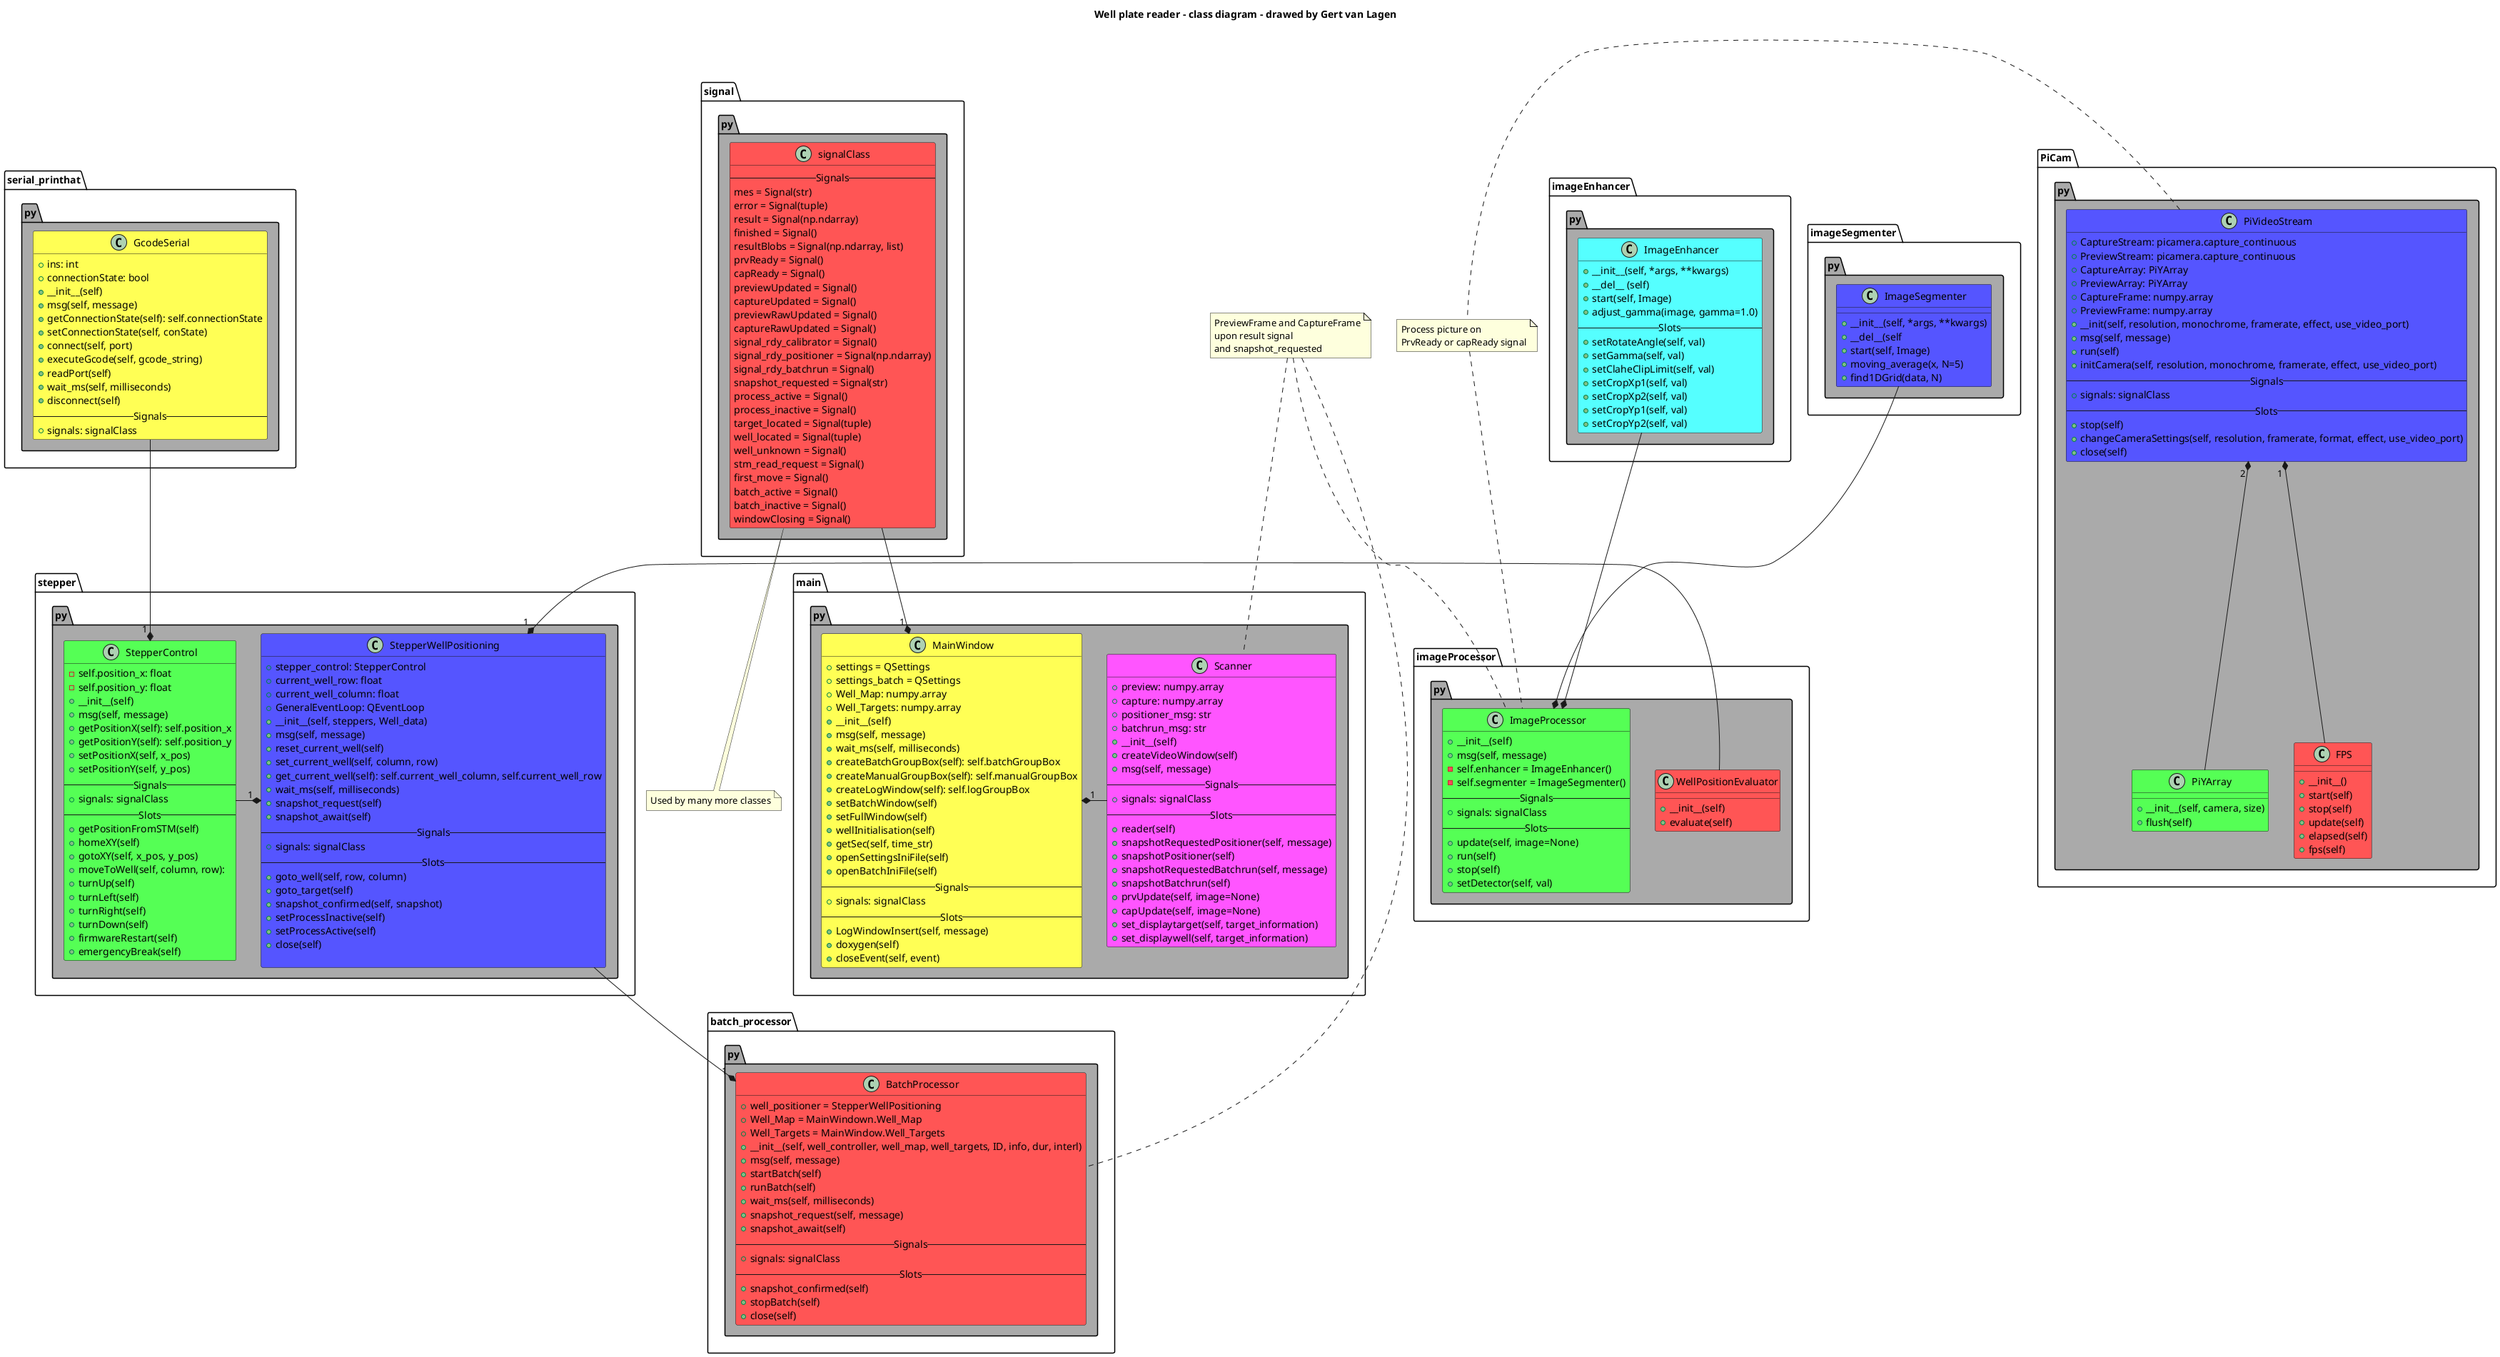 @startuml

title Well plate reader - class diagram - drawed by Gert van Lagen

'skinparam classAttributeIconSize 0

'-------------------------------------------------------------main.py

package main.py #AAAAAA {
	class MainWindow #ffff55  {
		+ settings = QSettings
		+ settings_batch = QSettings
		+ Well_Map: numpy.array
		+ Well_Targets: numpy.array
		+ __init__(self)
		+ msg(self, message)
		+ wait_ms(self, milliseconds)
		+ createBatchGroupBox(self): self.batchGroupBox
		+ createManualGroupBox(self): self.manualGroupBox
		+ createLogWindow(self): self.logGroupBox
		+ setBatchWindow(self)
		+ setFullWindow(self)
		+ wellInitialisation(self)
		+ getSec(self, time_str)
		+ openSettingsIniFile(self)
		+ openBatchIniFile(self)
		'
		--Signals--
		+ signals: signalClass
		'
		--Slots--
		+ LogWindowInsert(self, message)
		+ doxygen(self)
		+ closeEvent(self, event)
	}

	class Scanner #FF55FF {
		+ preview: numpy.array
		+ capture: numpy.array
		+ positioner_msg: str
    	+ batchrun_msg: str
		+ __init__(self)
		+ createVideoWindow(self)
		+ msg(self, message)
		'
		--Signals--
		+ signals: signalClass
		'
		--Slots--
		+ reader(self)
		+ snapshotRequestedPositioner(self, message)
		+ snapshotPositioner(self)
		+ snapshotRequestedBatchrun(self, message)
		+ snapshotBatchrun(self)
		+ prvUpdate(self, image=None)
		+ capUpdate(self, image=None)
		+ set_displaytarget(self, target_information)
		+ set_displaywell(self, target_information)
	}
}

'-------------------------------------------------------------serial_printhat.py
package serial_printhat.py #AAAAAA {
	class GcodeSerial #ffff55 {
		+ ins: int
		+ connectionState: bool
		+ __init__(self)
		+ msg(self, message)
		+ getConnectionState(self): self.connectionState
		+ setConnectionState(self, conState)
		+ connect(self, port)
		+ executeGcode(self, gcode_string)
		+ readPort(self)
		+ wait_ms(self, milliseconds)
		+ disconnect(self)
		'
		--Signals--
		+ signals: signalClass
	}
}

'-------------------------------------------------------------
package batch_processor.py #AAAAAA {
	class BatchProcessor #FF5555 {
		+ well_positioner = StepperWellPositioning
    	+ Well_Map = MainWindown.Well_Map
    	+ Well_Targets = MainWindow.Well_Targets	
		'
		+ __init__(self, well_controller, well_map, well_targets, ID, info, dur, interl)
		+ msg(self, message)
		+ startBatch(self)
		+ runBatch(self)
		+ wait_ms(self, milliseconds)
		+ snapshot_request(self, message)
		+ snapshot_await(self)
		'
		--Signals--
		+ signals: signalClass
		'
		--Slots--
		+ snapshot_confirmed(self)
		+ stopBatch(self)
		+ close(self)
	}
}
'-------------------------------------------------------------
package stepper.py #AAAAAA {
	class StepperControl #55FF55 {
		- self.position_x: float
		- self.position_y: float
		+__init__(self)
		+ msg(self, message)
		+ getPositionX(self): self.position_x
		+ getPositionY(self): self.position_y
		+ setPositionX(self, x_pos)
		+ setPositionY(self, y_pos)
		'
		--Signals--
		+ signals: signalClass
		'
		--Slots--
		+ getPositionFromSTM(self)
		+ homeXY(self)
		+ gotoXY(self, x_pos, y_pos)
		+ moveToWell(self, column, row):
		+ turnUp(self)
		+ turnLeft(self)
		+ turnRight(self)
		+ turnDown(self)
		+ firmwareRestart(self)
		+ emergencyBreak(self)
	}

	class StepperWellPositioning #5555FF {
		+ stepper_control: StepperControl
		+ current_well_row: float
    	+ current_well_column: float
		+ GeneralEventLoop: QEventLoop
		+ __init__(self, steppers, Well_data)
		+ msg(self, message)
		+ reset_current_well(self)
		+ set_current_well(self, column, row)
		+ get_current_well(self): self.current_well_column, self.current_well_row
		+ wait_ms(self, milliseconds)
		+ snapshot_request(self)
		+ snapshot_await(self)
		'
		--Signals--
		+ signals: signalClass
		'
		--Slots--
		+ goto_well(self, row, column)
		+ goto_target(self)
		+ snapshot_confirmed(self, snapshot)
		+ setProcessInactive(self)
		+ setProcessActive(self)
		+ close(self)
		
	}	
}

package PiCam.py #AAAAAA {
	class PiYArray #55FF55 {
		+ __init__(self, camera, size)
		+ flush(self)
	}

	class PiVideoStream #5555FF {
		+ CaptureStream: picamera.capture_continuous
		+ PreviewStream: picamera.capture_continuous
		+ CaptureArray: PiYArray
		+ PreviewArray: PiYArray
		+ CaptureFrame: numpy.array
		+ PreviewFrame: numpy.array
		+ __init(self, resolution, monochrome, framerate, effect, use_video_port)
		+ msg(self, message)
		+ run(self)
		+ initCamera(self, resolution, monochrome, framerate, effect, use_video_port)
		' 
		--Signals--
		+ signals: signalClass
		' 
		--Slots--
		+ stop(self)
		+ changeCameraSettings(self, resolution, framerate, format, effect, use_video_port)
		+ close(self)
	}

	class FPS #FF5555 {
		+ __init__()
		+ start(self)
		+ stop(self)
		+ update(self)
		+ elapsed(self)
		+ fps(self)
	}
}

package imageProcessor.py #AAAAAA {
	class WellPositionEvaluator #ff5555 {
		+ __init__(self)
		+ evaluate(self)
	}

	class ImageProcessor #55ff55 {
		+ __init__(self)
		+ msg(self, message)
        - self.enhancer = ImageEnhancer()
        - self.segmenter = ImageSegmenter()
		' 
		--Signals--
		+ signals: signalClass
		'
		--Slots--
		+ update(self, image=None)
		+ run(self)
		+ stop(self)
		+ setDetector(self, val)
	}
}
package imageEnhancer.py #AAAAAA {
	class ImageEnhancer #55ffff {
		+ __init__(self, *args, **kwargs)
		+ __del__ (self)
		+ start(self, Image)
		+ adjust_gamma(image, gamma=1.0)
		' 
		--Slots--
		+ setRotateAngle(self, val)
		+ setGamma(self, val)
		+ setClaheClipLimit(self, val)
		+ setCropXp1(self, val)
		+ setCropXp2(self, val)
		+ setCropYp1(self, val)
		+ setCropYp2(self, val)
	}
}

package imageSegmenter.py #AAAAAA {
	class ImageSegmenter #5555ff {
		+ __init__(self, *args, **kwargs)
		+ __del__(self
		+ start(self, Image)
		+ moving_average(x, N=5)
		+ find1DGrid(data, N)
	}

}

'-------------------------------------------------------------signal.py
package signal.py #AAAAAA {
	class signalClass #FF5555 {
		--Signals--
		mes = Signal(str) 
		error = Signal(tuple)
		result = Signal(np.ndarray)
		finished = Signal()
		resultBlobs = Signal(np.ndarray, list)
		prvReady = Signal()
		capReady = Signal()
		previewUpdated = Signal()
		captureUpdated = Signal()
		previewRawUpdated = Signal()
		captureRawUpdated = Signal()
		signal_rdy_calibrator = Signal()
		signal_rdy_positioner = Signal(np.ndarray)
		signal_rdy_batchrun = Signal()    
		snapshot_requested = Signal(str)
		process_active = Signal()
		process_inactive = Signal()
		target_located = Signal(tuple)
		well_located = Signal(tuple)
		well_unknown = Signal()
		stm_read_request = Signal()
		first_move = Signal()
		batch_active = Signal()
		batch_inactive = Signal()
		windowClosing = Signal()
	}
}


'-------------------------------------------------------------Notes
note "PreviewFrame and CaptureFrame\nupon result signal\nand snapshot_requested" as N1
ImageProcessor .up. N1
N1 .down. Scanner
N1 .down. BatchProcessor

note "Process picture on\nPrvReady or capReady signal" as N2
PiVideoStream ..right. N2
N2 .. ImageProcessor

note "Used by many more classes" as N3
N3 .up. signalClass

'-------------------------------------------------------------arrows
'######################'
'### BatchProcessor ###'
'######################'
'signalClass -right-* " 1 " BatchProcessor
StepperWellPositioning -down-* " 1 " BatchProcessor

'##############################'
'### StepperWellPositioning ###'
'##############################'
'signalClass -right-* " 1 " StepperWellPositioning
StepperControl -right-* " 1 " StepperWellPositioning
WellPositionEvaluator -right-* " 1 " StepperWellPositioning

'######################'
'### ImageProcessor ###'
'######################'
'signalClass -right-* " 1 " imageProcessor
ImageEnhancer -down-* ImageProcessor
ImageSegmenter -down-* ImageProcessor

'#####################'
'### PiVideoStream ###'
'#####################'
'signalClass -right-* " 1 " PiVideoStream
PiYArray -up-* " 2 " PiVideoStream
FPS -up-* " 1 " PiVideoStream

'###################'
'### GcodeSerial ###'
'###################'
'signalClass -right-* " 1 " GcodeSerial

'######################'
'### StepperControl ###'
'######################'
'signalClass -right-* " 1 " StepperControl
GcodeSerial -down-* " 1 " StepperControl

'##################'
'### MainWindow ###'
'##################'
signalClass -down-* " 1 " MainWindow
Scanner -right-* " 1 " MainWindow

'###############'
'### Scanner ###'
'###############'
'signalClass -right-* " 1 " Scanner

@enduml	